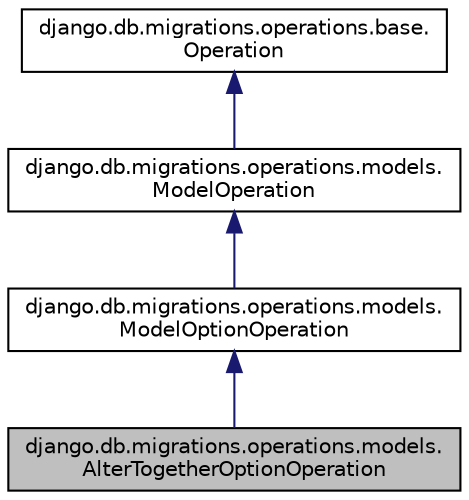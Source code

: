 digraph "django.db.migrations.operations.models.AlterTogetherOptionOperation"
{
 // LATEX_PDF_SIZE
  edge [fontname="Helvetica",fontsize="10",labelfontname="Helvetica",labelfontsize="10"];
  node [fontname="Helvetica",fontsize="10",shape=record];
  Node1 [label="django.db.migrations.operations.models.\lAlterTogetherOptionOperation",height=0.2,width=0.4,color="black", fillcolor="grey75", style="filled", fontcolor="black",tooltip=" "];
  Node2 -> Node1 [dir="back",color="midnightblue",fontsize="10",style="solid",fontname="Helvetica"];
  Node2 [label="django.db.migrations.operations.models.\lModelOptionOperation",height=0.2,width=0.4,color="black", fillcolor="white", style="filled",URL="$d3/d98/classdjango_1_1db_1_1migrations_1_1operations_1_1models_1_1_model_option_operation.html",tooltip=" "];
  Node3 -> Node2 [dir="back",color="midnightblue",fontsize="10",style="solid",fontname="Helvetica"];
  Node3 [label="django.db.migrations.operations.models.\lModelOperation",height=0.2,width=0.4,color="black", fillcolor="white", style="filled",URL="$dc/d76/classdjango_1_1db_1_1migrations_1_1operations_1_1models_1_1_model_operation.html",tooltip=" "];
  Node4 -> Node3 [dir="back",color="midnightblue",fontsize="10",style="solid",fontname="Helvetica"];
  Node4 [label="django.db.migrations.operations.base.\lOperation",height=0.2,width=0.4,color="black", fillcolor="white", style="filled",URL="$d8/d4e/classdjango_1_1db_1_1migrations_1_1operations_1_1base_1_1_operation.html",tooltip=" "];
}
